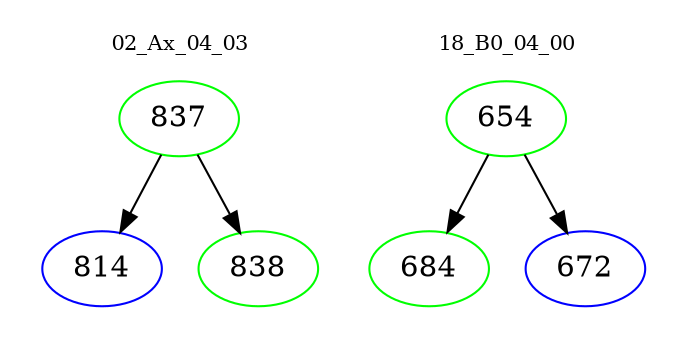 digraph{
subgraph cluster_0 {
color = white
label = "02_Ax_04_03";
fontsize=10;
T0_837 [label="837", color="green"]
T0_837 -> T0_814 [color="black"]
T0_814 [label="814", color="blue"]
T0_837 -> T0_838 [color="black"]
T0_838 [label="838", color="green"]
}
subgraph cluster_1 {
color = white
label = "18_B0_04_00";
fontsize=10;
T1_654 [label="654", color="green"]
T1_654 -> T1_684 [color="black"]
T1_684 [label="684", color="green"]
T1_654 -> T1_672 [color="black"]
T1_672 [label="672", color="blue"]
}
}
